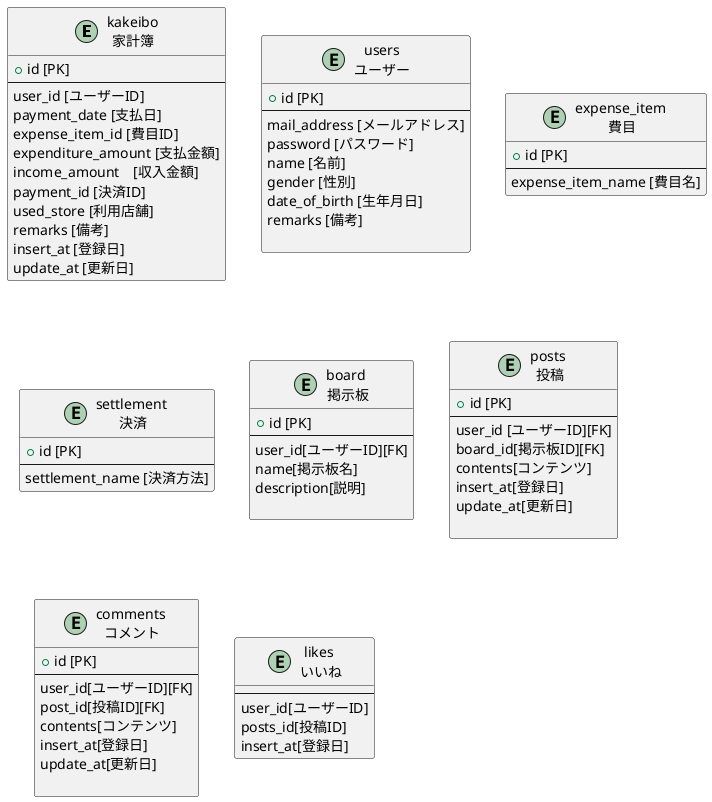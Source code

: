 @startuml tables
entity kakeibo as "kakeibo\n家計簿" {
  + id [PK]
  --
  user_id [ユーザーID]
  payment_date [支払日]
  expense_item_id [費目ID]
  expenditure_amount [支払金額]
  income_amount　[収入金額]
  payment_id [決済ID]
  used_store [利用店舗]
  remarks [備考]
  insert_at [登録日]
  update_at [更新日]
}
entity users as "users\nユーザー" {
  + id [PK]
  --
  mail_address [メールアドレス]
  password [パスワード]
  name [名前]
  gender [性別]
  date_of_birth [生年月日]
  remarks [備考]

}

entity expense_item  as "expense_item \n費目" {
  + id [PK]
  --
  expense_item_name [費目名]
}
entity settlement  as "settlement \n決済" {
  + id [PK]
  --
  settlement_name [決済方法]
}
entity board as  "board \n掲示板"{
  + id [PK]
  --
  user_id[ユーザーID][FK]
  name[掲示板名]
  description[説明]

}
entity posts as  "posts \n投稿"{
  + id [PK]
  --
  user_id [ユーザーID][FK]
  board_id[掲示板ID][FK]
  contents[コンテンツ]
  insert_at[登録日]
  update_at[更新日]

}
entity comments as  "comments \nコメント"{
  + id [PK]
  --
  user_id[ユーザーID][FK]
  post_id[投稿ID][FK]
  contents[コンテンツ]
  insert_at[登録日]
  update_at[更新日]

}

entity likes as  "likes \nいいね"{
  --
  user_id[ユーザーID]
  posts_id[投稿ID]
  insert_at[登録日]
}
@enduml
